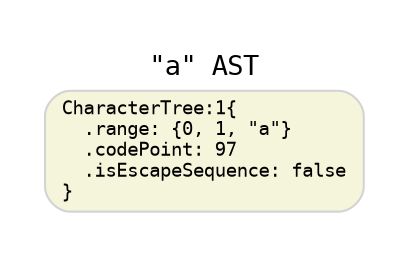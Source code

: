 digraph G {
  rankdir=LR;
  graph [fontname="Monospace", fontsize="13", pad="0.3"]
  labelloc="t";
  label="\"a\" AST";

  // default nodes
  node [fontname="Monospace", fontsize= "9", shape="box", style="rounded,filled", color="LightGray", fillcolor="Beige", fixedsize="false", width="0.75"]
  1[ label="CharacterTree:1\{\l  .range: \{0, 1, \"a\"\}\l  .codePoint: 97\l  .isEscapeSequence: false\l\}\l" ]
}
